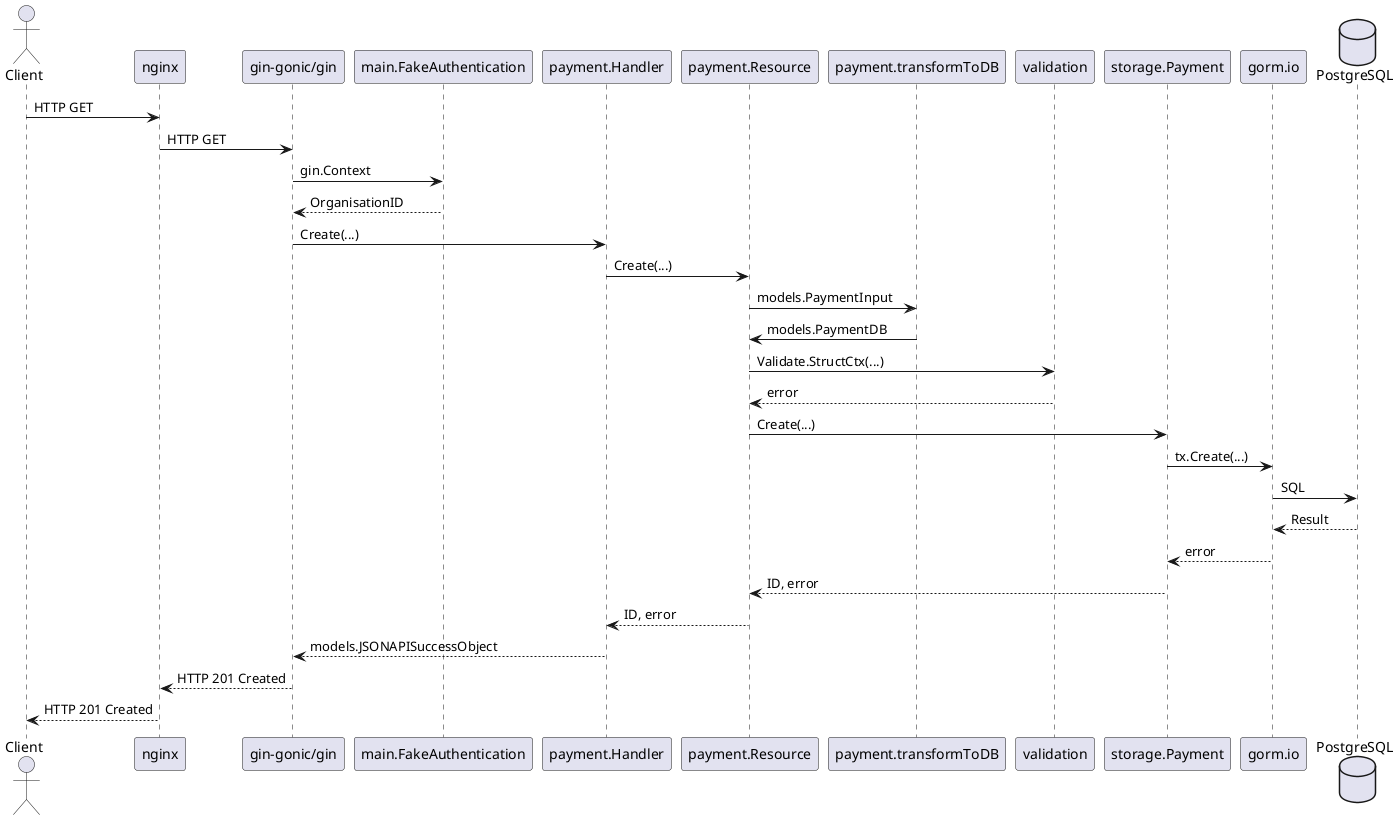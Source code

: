 @startuml payment_sequence_create

actor Client
database "PostgreSQL"

Client -> "nginx": HTTP GET
"nginx" -> "gin-gonic/gin": HTTP GET
"gin-gonic/gin" -> "main.FakeAuthentication": gin.Context
"main.FakeAuthentication" --> "gin-gonic/gin": OrganisationID
"gin-gonic/gin" -> "payment.Handler": Create(...)
"payment.Handler" -> "payment.Resource": Create(...)
"payment.Resource" -> "payment.transformToDB": models.PaymentInput
"payment.transformToDB" -> "payment.Resource": models.PaymentDB
"payment.Resource" -> "validation": Validate.StructCtx(...)
"validation" --> "payment.Resource": error
"payment.Resource" -> "storage.Payment": Create(...)
"storage.Payment" -> "gorm.io": tx.Create(...)
"gorm.io" -> "PostgreSQL": SQL
"PostgreSQL" --> "gorm.io": Result
"gorm.io" --> "storage.Payment": error
"storage.Payment" --> "payment.Resource": ID, error
"payment.Resource" --> "payment.Handler": ID, error
"payment.Handler" --> "gin-gonic/gin": models.JSONAPISuccessObject
"gin-gonic/gin" --> "nginx": HTTP 201 Created
"nginx" --> Client: HTTP 201 Created

participant Client order 10
participant "nginx" order 15
participant "gin-gonic/gin" order 20
participant "main.FakeAuthentication" order 25
participant "payment.Handler" order 30
participant "payment.Resource" order 40
participant "payment.transformToDB" order 45
participant "validation" order 46
participant "storage.Payment" order 50
participant "gorm.io" order 60
participant "PostgreSQL" order 70
@enduml
